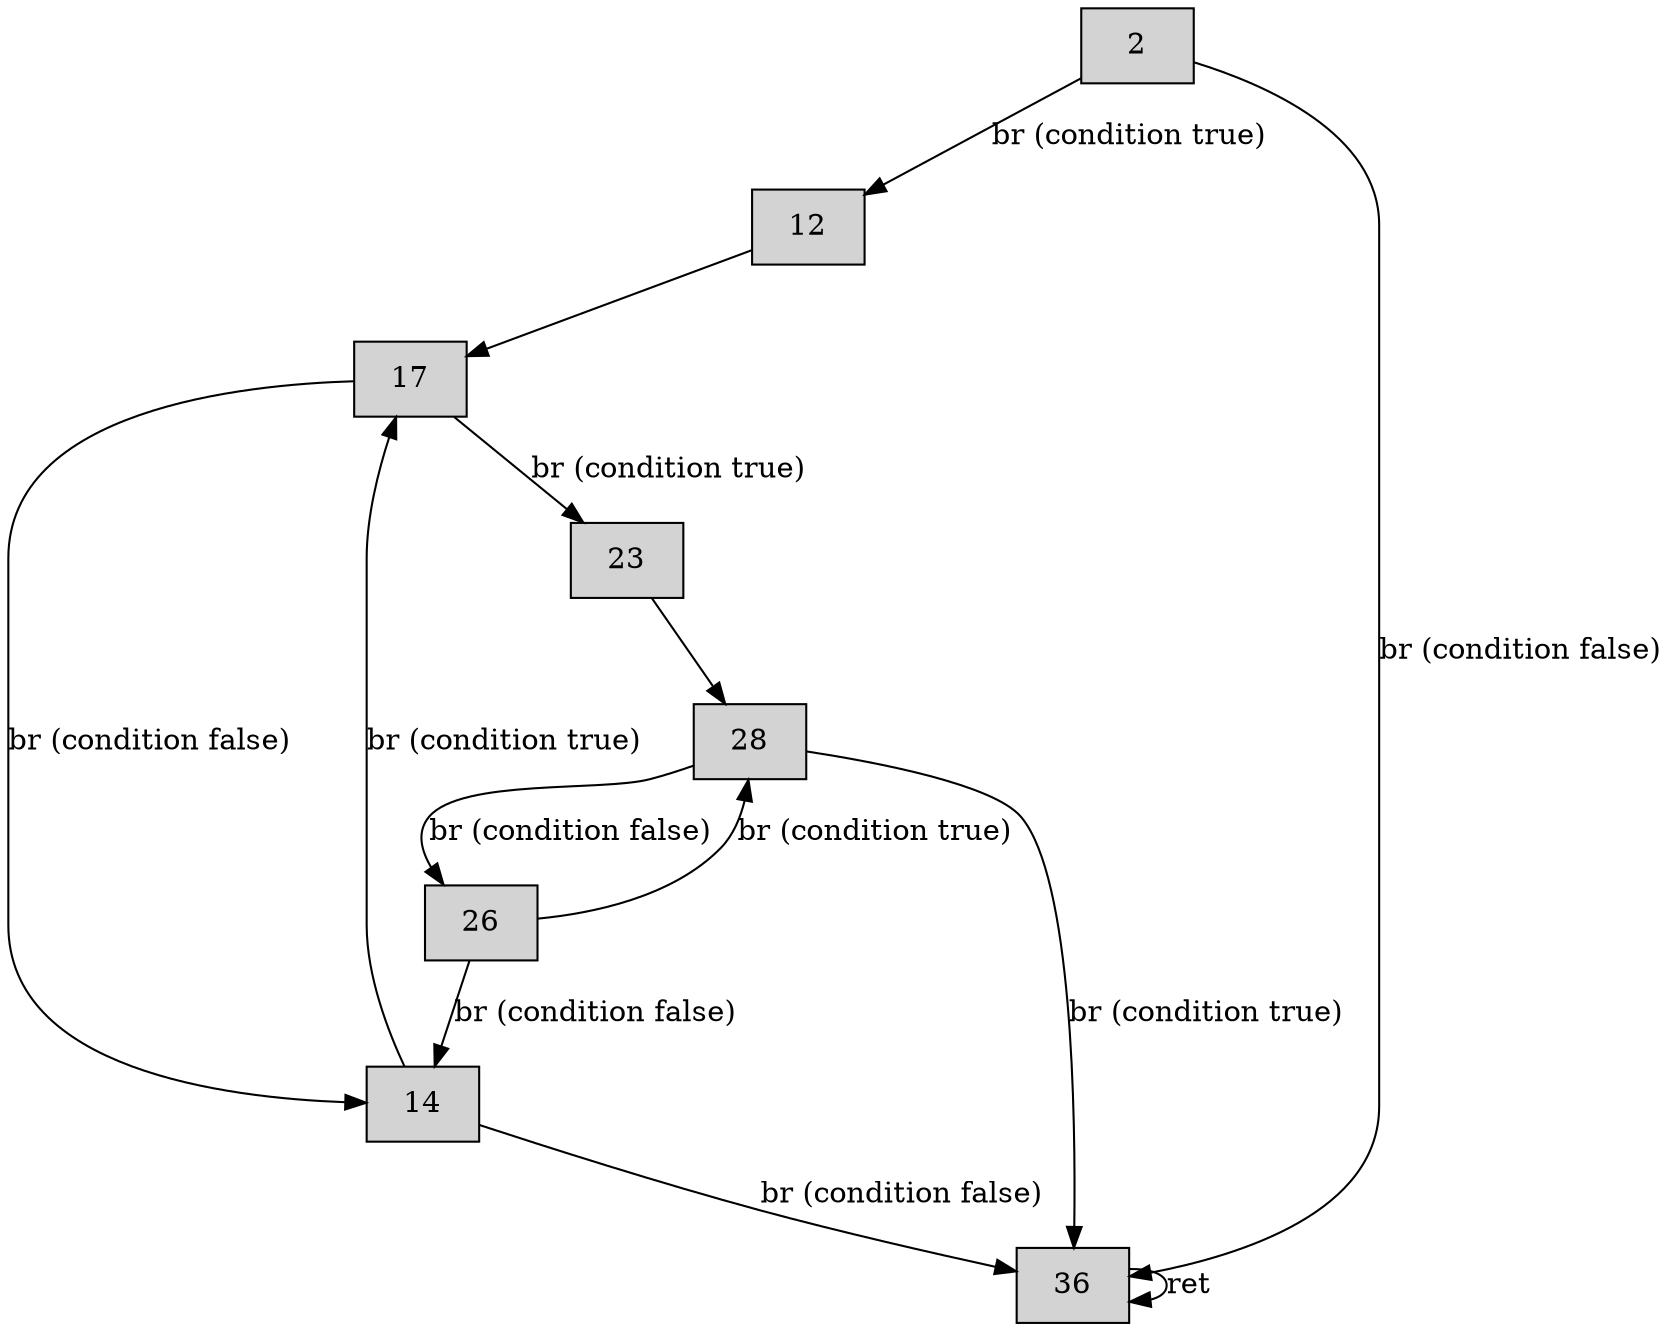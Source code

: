 digraph CFG {
    node[shape=box, style=filled];
    
    // Define nodes
    2 [label="2"];
    12 [label="12"];
    14 [label="14"];
    17 [label="17"];
    23 [label="23"];
    26 [label="26"];
    28 [label="28"];
    36 [label="36"];
    
    // Define edges
    2 -> 36 [label="br (condition false)"];
    2 -> 12 [label="br (condition true)"];
    
    12 -> 17;
    
    14 -> 36 [label="br (condition false)"];
    14 -> 17 [label="br (condition true)"];
    
    17 -> 23 [label="br (condition true)"];
    17 -> 14 [label="br (condition false)"];
    
    23 -> 28;
    
    26 -> 28 [label="br (condition true)"];
    26 -> 14 [label="br (condition false)"];
    
    28 -> 36 [label="br (condition true)"];
    28 -> 26 [label="br (condition false)"];
    
    36 -> 36 [label="ret"];
}